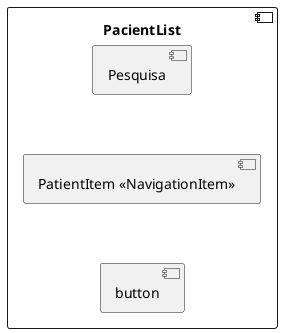 @startuml

component PacientList {
  [Pesquisa] -[hidden]-> [PatientItem <<NavigationItem>>]
  [PatientItem <<NavigationItem>>] -[hidden]-> [button]
}

@enduml
